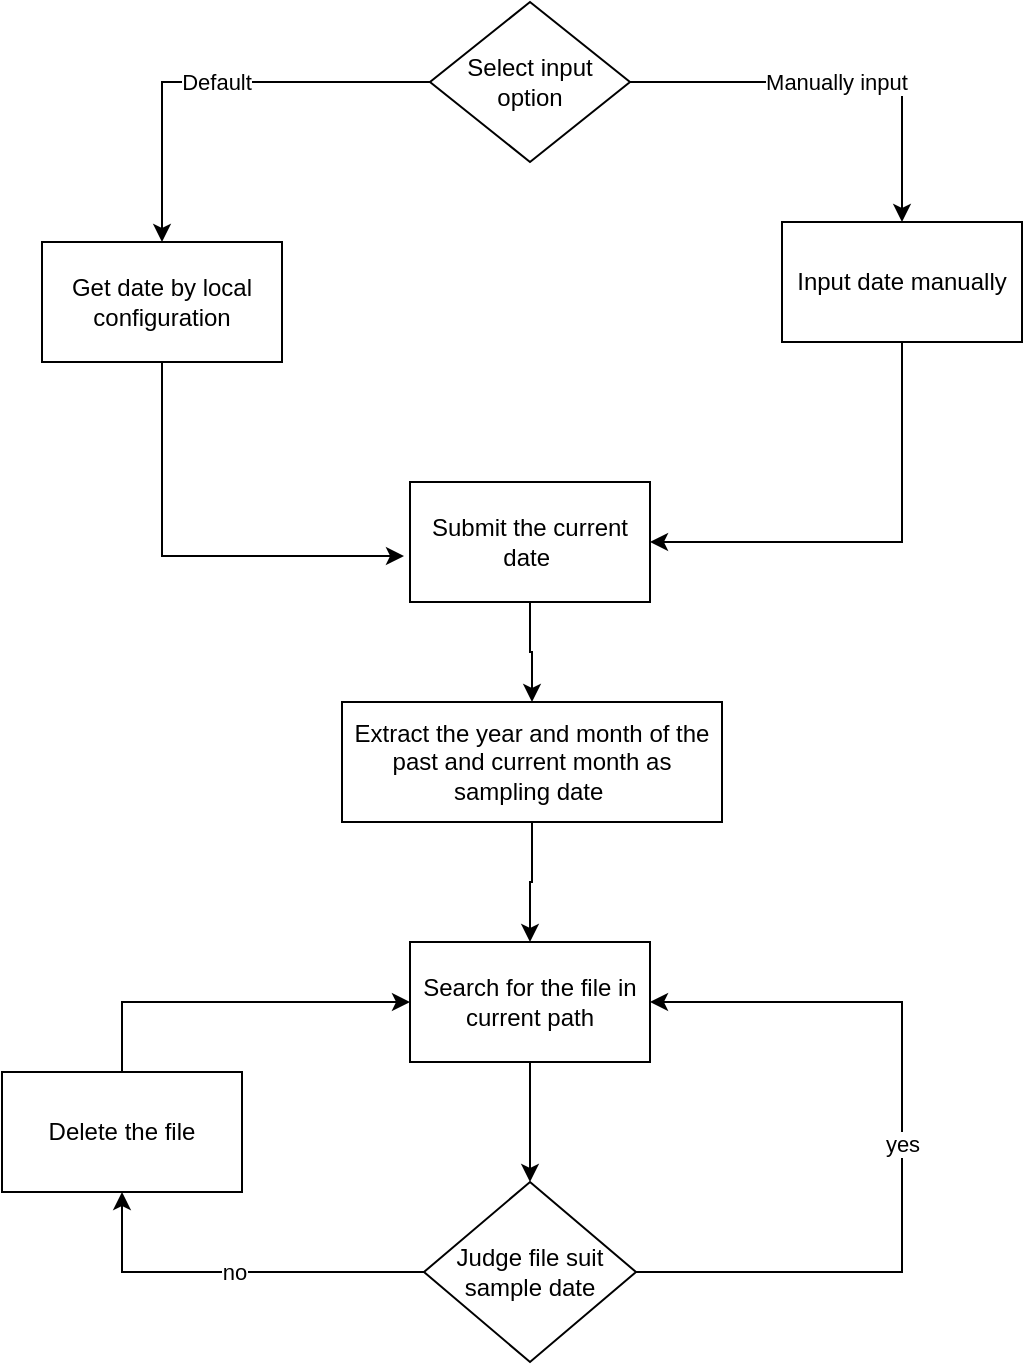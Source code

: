 <mxfile version="24.4.8" type="device">
  <diagram name="第 1 页" id="H_yAUH-fCn5t_WPO1lJR">
    <mxGraphModel dx="2074" dy="1098" grid="1" gridSize="10" guides="1" tooltips="1" connect="1" arrows="1" fold="1" page="1" pageScale="1" pageWidth="827" pageHeight="1169" math="0" shadow="0">
      <root>
        <mxCell id="0" />
        <mxCell id="1" parent="0" />
        <mxCell id="UfwdBIcSexVZuBY1e02d-5" value="Manually input" style="edgeStyle=orthogonalEdgeStyle;rounded=0;orthogonalLoop=1;jettySize=auto;html=1;entryX=0.5;entryY=0;entryDx=0;entryDy=0;" edge="1" parent="1" source="UfwdBIcSexVZuBY1e02d-1" target="UfwdBIcSexVZuBY1e02d-3">
          <mxGeometry relative="1" as="geometry">
            <mxPoint x="554" y="100" as="targetPoint" />
          </mxGeometry>
        </mxCell>
        <mxCell id="UfwdBIcSexVZuBY1e02d-6" value="Default" style="edgeStyle=orthogonalEdgeStyle;rounded=0;orthogonalLoop=1;jettySize=auto;html=1;entryX=0.5;entryY=0;entryDx=0;entryDy=0;" edge="1" parent="1" source="UfwdBIcSexVZuBY1e02d-1" target="UfwdBIcSexVZuBY1e02d-2">
          <mxGeometry relative="1" as="geometry" />
        </mxCell>
        <mxCell id="UfwdBIcSexVZuBY1e02d-1" value="Select input option" style="rhombus;whiteSpace=wrap;html=1;" vertex="1" parent="1">
          <mxGeometry x="364" y="20" width="100" height="80" as="geometry" />
        </mxCell>
        <mxCell id="UfwdBIcSexVZuBY1e02d-2" value="Get date by local configuration" style="rounded=0;whiteSpace=wrap;html=1;" vertex="1" parent="1">
          <mxGeometry x="170" y="140" width="120" height="60" as="geometry" />
        </mxCell>
        <mxCell id="UfwdBIcSexVZuBY1e02d-9" style="edgeStyle=orthogonalEdgeStyle;rounded=0;orthogonalLoop=1;jettySize=auto;html=1;entryX=1;entryY=0.5;entryDx=0;entryDy=0;" edge="1" parent="1" source="UfwdBIcSexVZuBY1e02d-3" target="UfwdBIcSexVZuBY1e02d-7">
          <mxGeometry relative="1" as="geometry">
            <Array as="points">
              <mxPoint x="600" y="290" />
            </Array>
          </mxGeometry>
        </mxCell>
        <mxCell id="UfwdBIcSexVZuBY1e02d-3" value="Input date manually" style="rounded=0;whiteSpace=wrap;html=1;" vertex="1" parent="1">
          <mxGeometry x="540" y="130" width="120" height="60" as="geometry" />
        </mxCell>
        <mxCell id="UfwdBIcSexVZuBY1e02d-11" style="edgeStyle=orthogonalEdgeStyle;rounded=0;orthogonalLoop=1;jettySize=auto;html=1;entryX=0.5;entryY=0;entryDx=0;entryDy=0;" edge="1" parent="1" source="UfwdBIcSexVZuBY1e02d-7" target="UfwdBIcSexVZuBY1e02d-10">
          <mxGeometry relative="1" as="geometry" />
        </mxCell>
        <mxCell id="UfwdBIcSexVZuBY1e02d-7" value="Submit the current date&amp;nbsp;" style="rounded=0;whiteSpace=wrap;html=1;" vertex="1" parent="1">
          <mxGeometry x="354" y="260" width="120" height="60" as="geometry" />
        </mxCell>
        <mxCell id="UfwdBIcSexVZuBY1e02d-8" style="edgeStyle=orthogonalEdgeStyle;rounded=0;orthogonalLoop=1;jettySize=auto;html=1;entryX=-0.025;entryY=0.617;entryDx=0;entryDy=0;entryPerimeter=0;" edge="1" parent="1" source="UfwdBIcSexVZuBY1e02d-2" target="UfwdBIcSexVZuBY1e02d-7">
          <mxGeometry relative="1" as="geometry">
            <Array as="points">
              <mxPoint x="230" y="297" />
            </Array>
          </mxGeometry>
        </mxCell>
        <mxCell id="UfwdBIcSexVZuBY1e02d-13" style="edgeStyle=orthogonalEdgeStyle;rounded=0;orthogonalLoop=1;jettySize=auto;html=1;entryX=0.5;entryY=0;entryDx=0;entryDy=0;" edge="1" parent="1" source="UfwdBIcSexVZuBY1e02d-10" target="UfwdBIcSexVZuBY1e02d-12">
          <mxGeometry relative="1" as="geometry" />
        </mxCell>
        <mxCell id="UfwdBIcSexVZuBY1e02d-10" value="Extract the year and month of the past and current month as sampling date&amp;nbsp;" style="rounded=0;whiteSpace=wrap;html=1;" vertex="1" parent="1">
          <mxGeometry x="320" y="370" width="190" height="60" as="geometry" />
        </mxCell>
        <mxCell id="UfwdBIcSexVZuBY1e02d-15" value="" style="edgeStyle=orthogonalEdgeStyle;rounded=0;orthogonalLoop=1;jettySize=auto;html=1;" edge="1" parent="1" source="UfwdBIcSexVZuBY1e02d-12" target="UfwdBIcSexVZuBY1e02d-14">
          <mxGeometry relative="1" as="geometry" />
        </mxCell>
        <mxCell id="UfwdBIcSexVZuBY1e02d-12" value="Search for the file in current path" style="rounded=0;whiteSpace=wrap;html=1;" vertex="1" parent="1">
          <mxGeometry x="354" y="490" width="120" height="60" as="geometry" />
        </mxCell>
        <mxCell id="UfwdBIcSexVZuBY1e02d-16" value="yes" style="edgeStyle=orthogonalEdgeStyle;rounded=0;orthogonalLoop=1;jettySize=auto;html=1;entryX=1;entryY=0.5;entryDx=0;entryDy=0;" edge="1" parent="1" source="UfwdBIcSexVZuBY1e02d-14" target="UfwdBIcSexVZuBY1e02d-12">
          <mxGeometry relative="1" as="geometry">
            <Array as="points">
              <mxPoint x="600" y="655" />
              <mxPoint x="600" y="520" />
            </Array>
          </mxGeometry>
        </mxCell>
        <mxCell id="UfwdBIcSexVZuBY1e02d-17" value="no" style="edgeStyle=orthogonalEdgeStyle;rounded=0;orthogonalLoop=1;jettySize=auto;html=1;entryX=0.5;entryY=1;entryDx=0;entryDy=0;" edge="1" parent="1" source="UfwdBIcSexVZuBY1e02d-14" target="UfwdBIcSexVZuBY1e02d-18">
          <mxGeometry relative="1" as="geometry">
            <mxPoint x="310" y="655" as="targetPoint" />
          </mxGeometry>
        </mxCell>
        <mxCell id="UfwdBIcSexVZuBY1e02d-14" value="Judge file suit sample date" style="rhombus;whiteSpace=wrap;html=1;" vertex="1" parent="1">
          <mxGeometry x="361" y="610" width="106" height="90" as="geometry" />
        </mxCell>
        <mxCell id="UfwdBIcSexVZuBY1e02d-19" style="edgeStyle=orthogonalEdgeStyle;rounded=0;orthogonalLoop=1;jettySize=auto;html=1;entryX=0;entryY=0.5;entryDx=0;entryDy=0;" edge="1" parent="1" source="UfwdBIcSexVZuBY1e02d-18" target="UfwdBIcSexVZuBY1e02d-12">
          <mxGeometry relative="1" as="geometry">
            <Array as="points">
              <mxPoint x="210" y="520" />
            </Array>
          </mxGeometry>
        </mxCell>
        <mxCell id="UfwdBIcSexVZuBY1e02d-18" value="Delete the file" style="rounded=0;whiteSpace=wrap;html=1;" vertex="1" parent="1">
          <mxGeometry x="150" y="555" width="120" height="60" as="geometry" />
        </mxCell>
      </root>
    </mxGraphModel>
  </diagram>
</mxfile>
